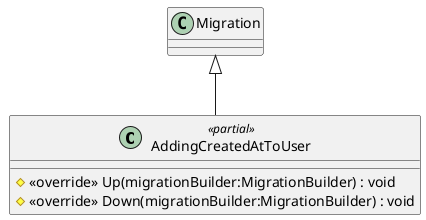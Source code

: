 @startuml
class AddingCreatedAtToUser <<partial>> {
    # <<override>> Up(migrationBuilder:MigrationBuilder) : void
    # <<override>> Down(migrationBuilder:MigrationBuilder) : void
}
Migration <|-- AddingCreatedAtToUser
@enduml

